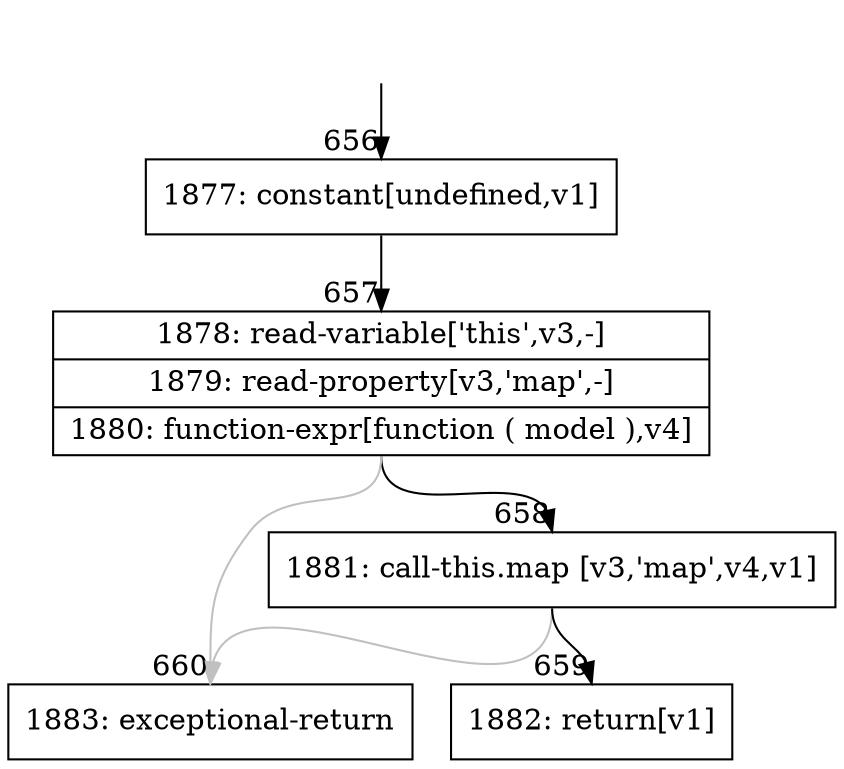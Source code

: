 digraph {
rankdir="TD"
BB_entry46[shape=none,label=""];
BB_entry46 -> BB656 [tailport=s, headport=n, headlabel="    656"]
BB656 [shape=record label="{1877: constant[undefined,v1]}" ] 
BB656 -> BB657 [tailport=s, headport=n, headlabel="      657"]
BB657 [shape=record label="{1878: read-variable['this',v3,-]|1879: read-property[v3,'map',-]|1880: function-expr[function ( model ),v4]}" ] 
BB657 -> BB658 [tailport=s, headport=n, headlabel="      658"]
BB657 -> BB660 [tailport=s, headport=n, color=gray, headlabel="      660"]
BB658 [shape=record label="{1881: call-this.map [v3,'map',v4,v1]}" ] 
BB658 -> BB659 [tailport=s, headport=n, headlabel="      659"]
BB658 -> BB660 [tailport=s, headport=n, color=gray]
BB659 [shape=record label="{1882: return[v1]}" ] 
BB660 [shape=record label="{1883: exceptional-return}" ] 
//#$~ 628
}
